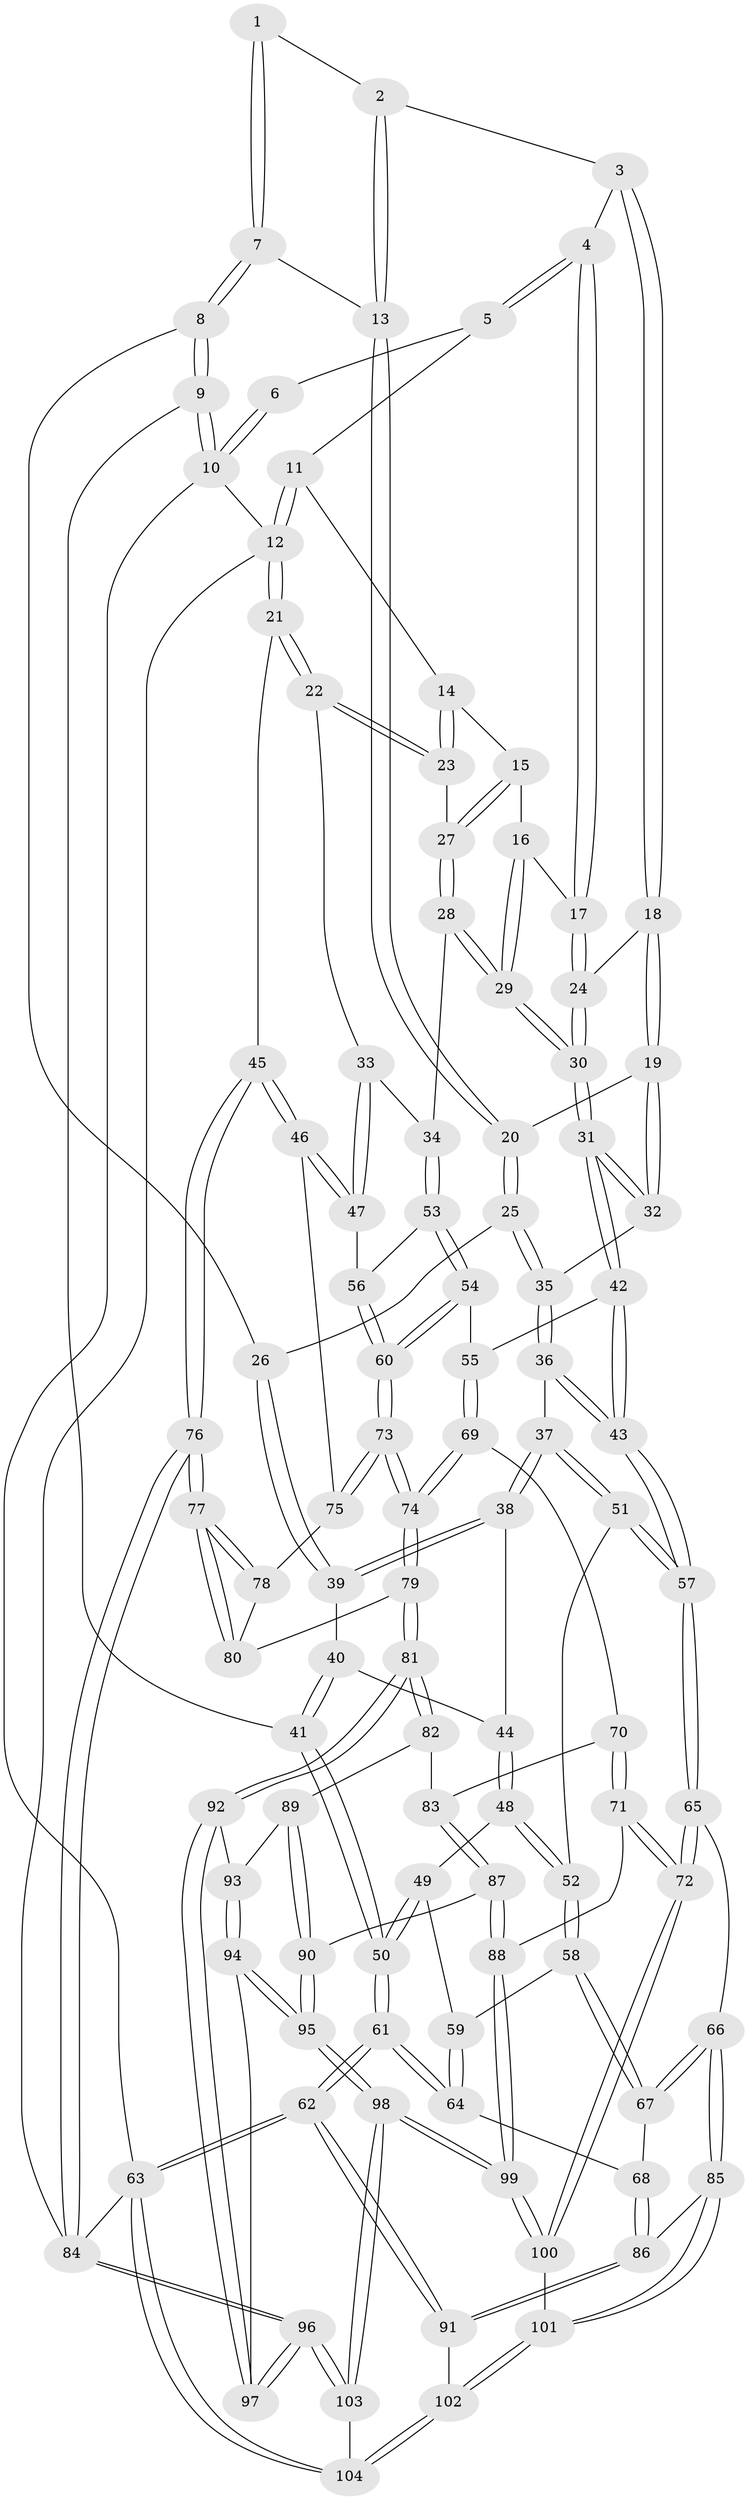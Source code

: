 // Generated by graph-tools (version 1.1) at 2025/11/02/27/25 16:11:51]
// undirected, 104 vertices, 257 edges
graph export_dot {
graph [start="1"]
  node [color=gray90,style=filled];
  1 [pos="+0.2311025063857518+0"];
  2 [pos="+0.2715753871489445+0.03425707436415914"];
  3 [pos="+0.3261405441092048+0.07746589476019224"];
  4 [pos="+0.514935998838725+0.02314144409758891"];
  5 [pos="+0.5509760015481747+0"];
  6 [pos="+0.2286245788811332+0"];
  7 [pos="+0.1205661800014995+0.10709735422700357"];
  8 [pos="+0+0.1994896545236414"];
  9 [pos="+0+0.19655067084818742"];
  10 [pos="+0+0"];
  11 [pos="+0.8175986977608422+0"];
  12 [pos="+1+0"];
  13 [pos="+0.2310344352247765+0.11300957165728526"];
  14 [pos="+0.8055382657028437+0"];
  15 [pos="+0.689865478599755+0.16821538217813595"];
  16 [pos="+0.6629481167818563+0.17238983172361966"];
  17 [pos="+0.5162126723337623+0.12717146793385403"];
  18 [pos="+0.3781088254342337+0.21721286746313379"];
  19 [pos="+0.3623478462142332+0.22718772219197939"];
  20 [pos="+0.23687507618373294+0.15089560158956544"];
  21 [pos="+1+0.12745706995102288"];
  22 [pos="+0.926633267210867+0.25636909166951466"];
  23 [pos="+0.8567690596421483+0.2243620763075768"];
  24 [pos="+0.46722702942636096+0.20483325082542078"];
  25 [pos="+0.1372839753583977+0.253733903177077"];
  26 [pos="+0.13645971200070434+0.25384732414649536"];
  27 [pos="+0.7703739693499868+0.2420891623547083"];
  28 [pos="+0.6950763047981825+0.3830208010527466"];
  29 [pos="+0.5806097051096778+0.38859026134894953"];
  30 [pos="+0.5732954941874252+0.39068407688820134"];
  31 [pos="+0.5105728978126283+0.48294630343930384"];
  32 [pos="+0.33033262051102846+0.27268674394509806"];
  33 [pos="+0.8888509994488574+0.4118127053706457"];
  34 [pos="+0.7609960496636935+0.4314598281076802"];
  35 [pos="+0.30039702836994764+0.29744580727355685"];
  36 [pos="+0.28039699495106074+0.43276448386892835"];
  37 [pos="+0.2666389837333067+0.4369469139377206"];
  38 [pos="+0.20741486677306528+0.43105790148215245"];
  39 [pos="+0.15259103078374917+0.35236607079255866"];
  40 [pos="+0.07578061478422145+0.4098404381600624"];
  41 [pos="+0+0.3429375273037333"];
  42 [pos="+0.5021581978064191+0.5011538145308806"];
  43 [pos="+0.441335702786844+0.5327919838026939"];
  44 [pos="+0.14406968014941307+0.4652495757415568"];
  45 [pos="+1+0.5534071915259755"];
  46 [pos="+1+0.549288466729401"];
  47 [pos="+1+0.5435825095846194"];
  48 [pos="+0.13924673485196068+0.47560795069018497"];
  49 [pos="+0.05127575419640326+0.5212108797180539"];
  50 [pos="+0+0.4404960963868073"];
  51 [pos="+0.2018947625110514+0.5954022541507109"];
  52 [pos="+0.1713091346745558+0.6007736660733051"];
  53 [pos="+0.761650212567256+0.47051969909316854"];
  54 [pos="+0.7267086883900605+0.58270260880617"];
  55 [pos="+0.6042449653863747+0.5905003341888949"];
  56 [pos="+0.8617318463420856+0.5677849899265901"];
  57 [pos="+0.37742765802722084+0.6631671695056651"];
  58 [pos="+0.16686541600500382+0.6040222882659796"];
  59 [pos="+0.11065955703852808+0.6104998731972118"];
  60 [pos="+0.774920465687693+0.631795695462007"];
  61 [pos="+0+0.7680591805088133"];
  62 [pos="+0+0.9602548514024135"];
  63 [pos="+0+1"];
  64 [pos="+0+0.7207406318921328"];
  65 [pos="+0.37685392224506503+0.7188309635771526"];
  66 [pos="+0.2319922211615917+0.7905028298482907"];
  67 [pos="+0.1817448950936365+0.7516055973937013"];
  68 [pos="+0.03975605481064146+0.7347399073477234"];
  69 [pos="+0.6174981953390195+0.6906247934058661"];
  70 [pos="+0.6017445892700363+0.7217413302466705"];
  71 [pos="+0.541783792279439+0.7887990804685021"];
  72 [pos="+0.42647068708483704+0.7760076365685471"];
  73 [pos="+0.7805359205574273+0.6648087837958229"];
  74 [pos="+0.7755039491483252+0.721207661199953"];
  75 [pos="+0.9500091283674615+0.6385931285760027"];
  76 [pos="+1+1"];
  77 [pos="+0.9448677809233513+0.8391955707037114"];
  78 [pos="+0.946835255699371+0.6462090194249167"];
  79 [pos="+0.7939123894738852+0.7691412089370007"];
  80 [pos="+0.8059704479234664+0.7713622631584366"];
  81 [pos="+0.7921400653089211+0.7711612342629194"];
  82 [pos="+0.7204193530233127+0.7975366218091166"];
  83 [pos="+0.7074237350737765+0.796020187432955"];
  84 [pos="+1+1"];
  85 [pos="+0.21677893739355417+0.8357993965612383"];
  86 [pos="+0.13706132458976675+0.8586678581829172"];
  87 [pos="+0.6018741984684487+0.8216983540745013"];
  88 [pos="+0.5545074051781473+0.8043036948009876"];
  89 [pos="+0.6928900241119421+0.8462469601955941"];
  90 [pos="+0.6458268280711651+0.8665155748785329"];
  91 [pos="+0.08867745658461938+0.890776658064039"];
  92 [pos="+0.7715728103114882+0.8859722169932995"];
  93 [pos="+0.699137480532129+0.8680046893780448"];
  94 [pos="+0.6888467673090062+0.9347090702621709"];
  95 [pos="+0.6597619303101628+0.9616282598025508"];
  96 [pos="+1+1"];
  97 [pos="+0.7713087613539557+0.8920312051910124"];
  98 [pos="+0.5896881591146755+1"];
  99 [pos="+0.5853559848454564+1"];
  100 [pos="+0.41674408150980213+0.8586479383280119"];
  101 [pos="+0.2664354920546926+1"];
  102 [pos="+0.2598048978580039+1"];
  103 [pos="+0.5935476479513008+1"];
  104 [pos="+0.25378630522045165+1"];
  1 -- 2;
  1 -- 7;
  1 -- 7;
  2 -- 3;
  2 -- 13;
  2 -- 13;
  3 -- 4;
  3 -- 18;
  3 -- 18;
  4 -- 5;
  4 -- 5;
  4 -- 17;
  4 -- 17;
  5 -- 6;
  5 -- 11;
  6 -- 10;
  6 -- 10;
  7 -- 8;
  7 -- 8;
  7 -- 13;
  8 -- 9;
  8 -- 9;
  8 -- 26;
  9 -- 10;
  9 -- 10;
  9 -- 41;
  10 -- 12;
  10 -- 63;
  11 -- 12;
  11 -- 12;
  11 -- 14;
  12 -- 21;
  12 -- 21;
  12 -- 84;
  13 -- 20;
  13 -- 20;
  14 -- 15;
  14 -- 23;
  14 -- 23;
  15 -- 16;
  15 -- 27;
  15 -- 27;
  16 -- 17;
  16 -- 29;
  16 -- 29;
  17 -- 24;
  17 -- 24;
  18 -- 19;
  18 -- 19;
  18 -- 24;
  19 -- 20;
  19 -- 32;
  19 -- 32;
  20 -- 25;
  20 -- 25;
  21 -- 22;
  21 -- 22;
  21 -- 45;
  22 -- 23;
  22 -- 23;
  22 -- 33;
  23 -- 27;
  24 -- 30;
  24 -- 30;
  25 -- 26;
  25 -- 35;
  25 -- 35;
  26 -- 39;
  26 -- 39;
  27 -- 28;
  27 -- 28;
  28 -- 29;
  28 -- 29;
  28 -- 34;
  29 -- 30;
  29 -- 30;
  30 -- 31;
  30 -- 31;
  31 -- 32;
  31 -- 32;
  31 -- 42;
  31 -- 42;
  32 -- 35;
  33 -- 34;
  33 -- 47;
  33 -- 47;
  34 -- 53;
  34 -- 53;
  35 -- 36;
  35 -- 36;
  36 -- 37;
  36 -- 43;
  36 -- 43;
  37 -- 38;
  37 -- 38;
  37 -- 51;
  37 -- 51;
  38 -- 39;
  38 -- 39;
  38 -- 44;
  39 -- 40;
  40 -- 41;
  40 -- 41;
  40 -- 44;
  41 -- 50;
  41 -- 50;
  42 -- 43;
  42 -- 43;
  42 -- 55;
  43 -- 57;
  43 -- 57;
  44 -- 48;
  44 -- 48;
  45 -- 46;
  45 -- 46;
  45 -- 76;
  45 -- 76;
  46 -- 47;
  46 -- 47;
  46 -- 75;
  47 -- 56;
  48 -- 49;
  48 -- 52;
  48 -- 52;
  49 -- 50;
  49 -- 50;
  49 -- 59;
  50 -- 61;
  50 -- 61;
  51 -- 52;
  51 -- 57;
  51 -- 57;
  52 -- 58;
  52 -- 58;
  53 -- 54;
  53 -- 54;
  53 -- 56;
  54 -- 55;
  54 -- 60;
  54 -- 60;
  55 -- 69;
  55 -- 69;
  56 -- 60;
  56 -- 60;
  57 -- 65;
  57 -- 65;
  58 -- 59;
  58 -- 67;
  58 -- 67;
  59 -- 64;
  59 -- 64;
  60 -- 73;
  60 -- 73;
  61 -- 62;
  61 -- 62;
  61 -- 64;
  61 -- 64;
  62 -- 63;
  62 -- 63;
  62 -- 91;
  62 -- 91;
  63 -- 104;
  63 -- 104;
  63 -- 84;
  64 -- 68;
  65 -- 66;
  65 -- 72;
  65 -- 72;
  66 -- 67;
  66 -- 67;
  66 -- 85;
  66 -- 85;
  67 -- 68;
  68 -- 86;
  68 -- 86;
  69 -- 70;
  69 -- 74;
  69 -- 74;
  70 -- 71;
  70 -- 71;
  70 -- 83;
  71 -- 72;
  71 -- 72;
  71 -- 88;
  72 -- 100;
  72 -- 100;
  73 -- 74;
  73 -- 74;
  73 -- 75;
  73 -- 75;
  74 -- 79;
  74 -- 79;
  75 -- 78;
  76 -- 77;
  76 -- 77;
  76 -- 84;
  76 -- 84;
  77 -- 78;
  77 -- 78;
  77 -- 80;
  77 -- 80;
  78 -- 80;
  79 -- 80;
  79 -- 81;
  79 -- 81;
  81 -- 82;
  81 -- 82;
  81 -- 92;
  81 -- 92;
  82 -- 83;
  82 -- 89;
  83 -- 87;
  83 -- 87;
  84 -- 96;
  84 -- 96;
  85 -- 86;
  85 -- 101;
  85 -- 101;
  86 -- 91;
  86 -- 91;
  87 -- 88;
  87 -- 88;
  87 -- 90;
  88 -- 99;
  88 -- 99;
  89 -- 90;
  89 -- 90;
  89 -- 93;
  90 -- 95;
  90 -- 95;
  91 -- 102;
  92 -- 93;
  92 -- 97;
  92 -- 97;
  93 -- 94;
  93 -- 94;
  94 -- 95;
  94 -- 95;
  94 -- 97;
  95 -- 98;
  95 -- 98;
  96 -- 97;
  96 -- 97;
  96 -- 103;
  96 -- 103;
  98 -- 99;
  98 -- 99;
  98 -- 103;
  98 -- 103;
  99 -- 100;
  99 -- 100;
  100 -- 101;
  101 -- 102;
  101 -- 102;
  102 -- 104;
  102 -- 104;
  103 -- 104;
}
